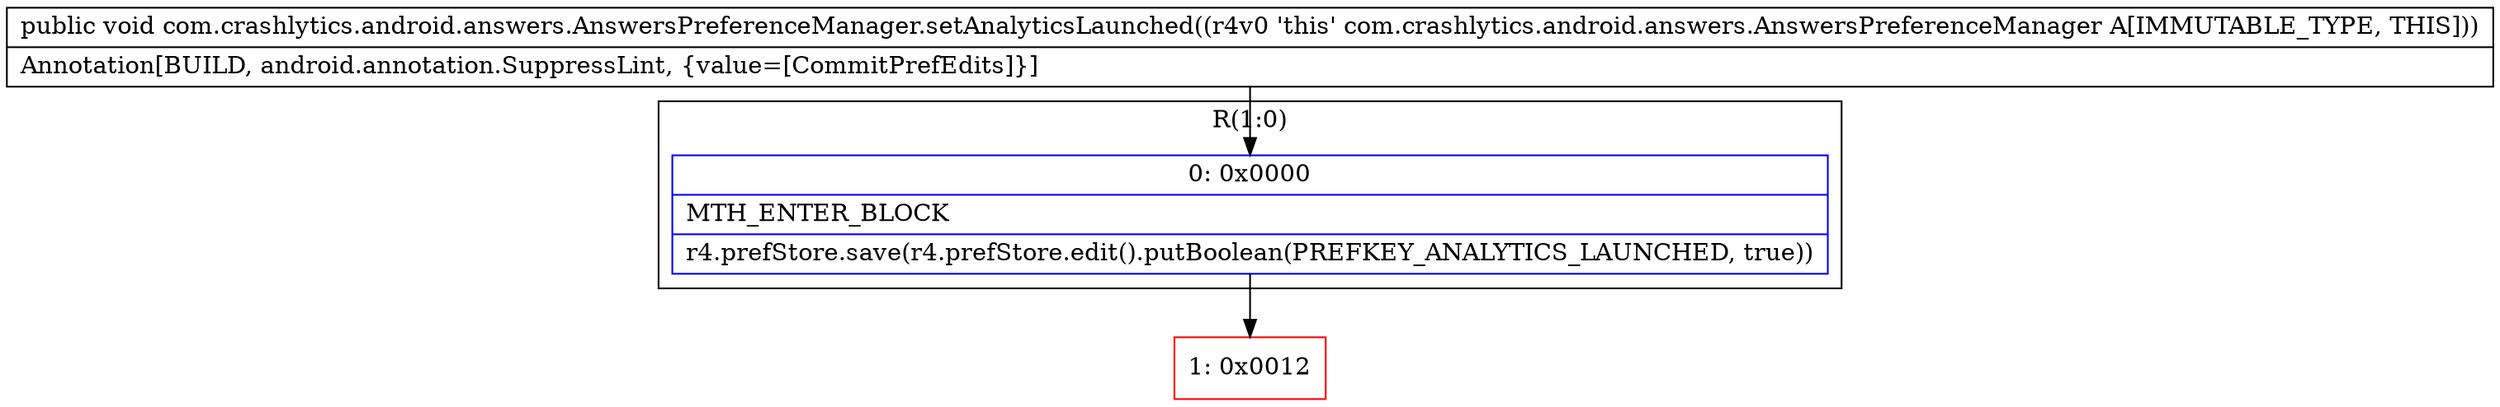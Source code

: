 digraph "CFG forcom.crashlytics.android.answers.AnswersPreferenceManager.setAnalyticsLaunched()V" {
subgraph cluster_Region_1381607681 {
label = "R(1:0)";
node [shape=record,color=blue];
Node_0 [shape=record,label="{0\:\ 0x0000|MTH_ENTER_BLOCK\l|r4.prefStore.save(r4.prefStore.edit().putBoolean(PREFKEY_ANALYTICS_LAUNCHED, true))\l}"];
}
Node_1 [shape=record,color=red,label="{1\:\ 0x0012}"];
MethodNode[shape=record,label="{public void com.crashlytics.android.answers.AnswersPreferenceManager.setAnalyticsLaunched((r4v0 'this' com.crashlytics.android.answers.AnswersPreferenceManager A[IMMUTABLE_TYPE, THIS]))  | Annotation[BUILD, android.annotation.SuppressLint, \{value=[CommitPrefEdits]\}]\l}"];
MethodNode -> Node_0;
Node_0 -> Node_1;
}

